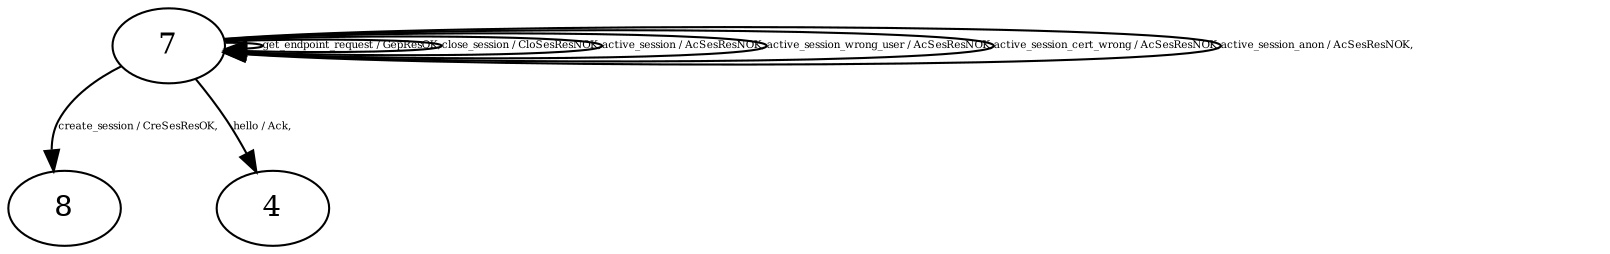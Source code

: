 digraph "Automata" { 
	 "7" [shape=ellipse,style=filled,fillcolor=white,URL="7"];
	 "8" [shape=ellipse,style=filled,fillcolor=white,URL="8"];
	 "4" [shape=ellipse,style=filled,fillcolor=white,URL="4"];
	 "7"->"7" [fontsize=5,label="get_endpoint_request / GepResOK,",URL="t108"];
	 "7"->"7" [fontsize=5,label="close_session / CloSesResNOK,",URL="t111"];
	 "7"->"7" [fontsize=5,label="active_session / AcSesResNOK,",URL="t112"];
	 "7"->"7" [fontsize=5,label="active_session_wrong_user / AcSesResNOK,",URL="t113"];
	 "7"->"7" [fontsize=5,label="active_session_cert_wrong / AcSesResNOK,",URL="t114"];
	 "7"->"7" [fontsize=5,label="active_session_anon / AcSesResNOK,",URL="t119"];
	 "7"->"4" [fontsize=5,label="hello / Ack,",URL="t105"];
	 "7"->"8" [fontsize=5,label="create_session / CreSesResOK,",URL="t110"];
}
